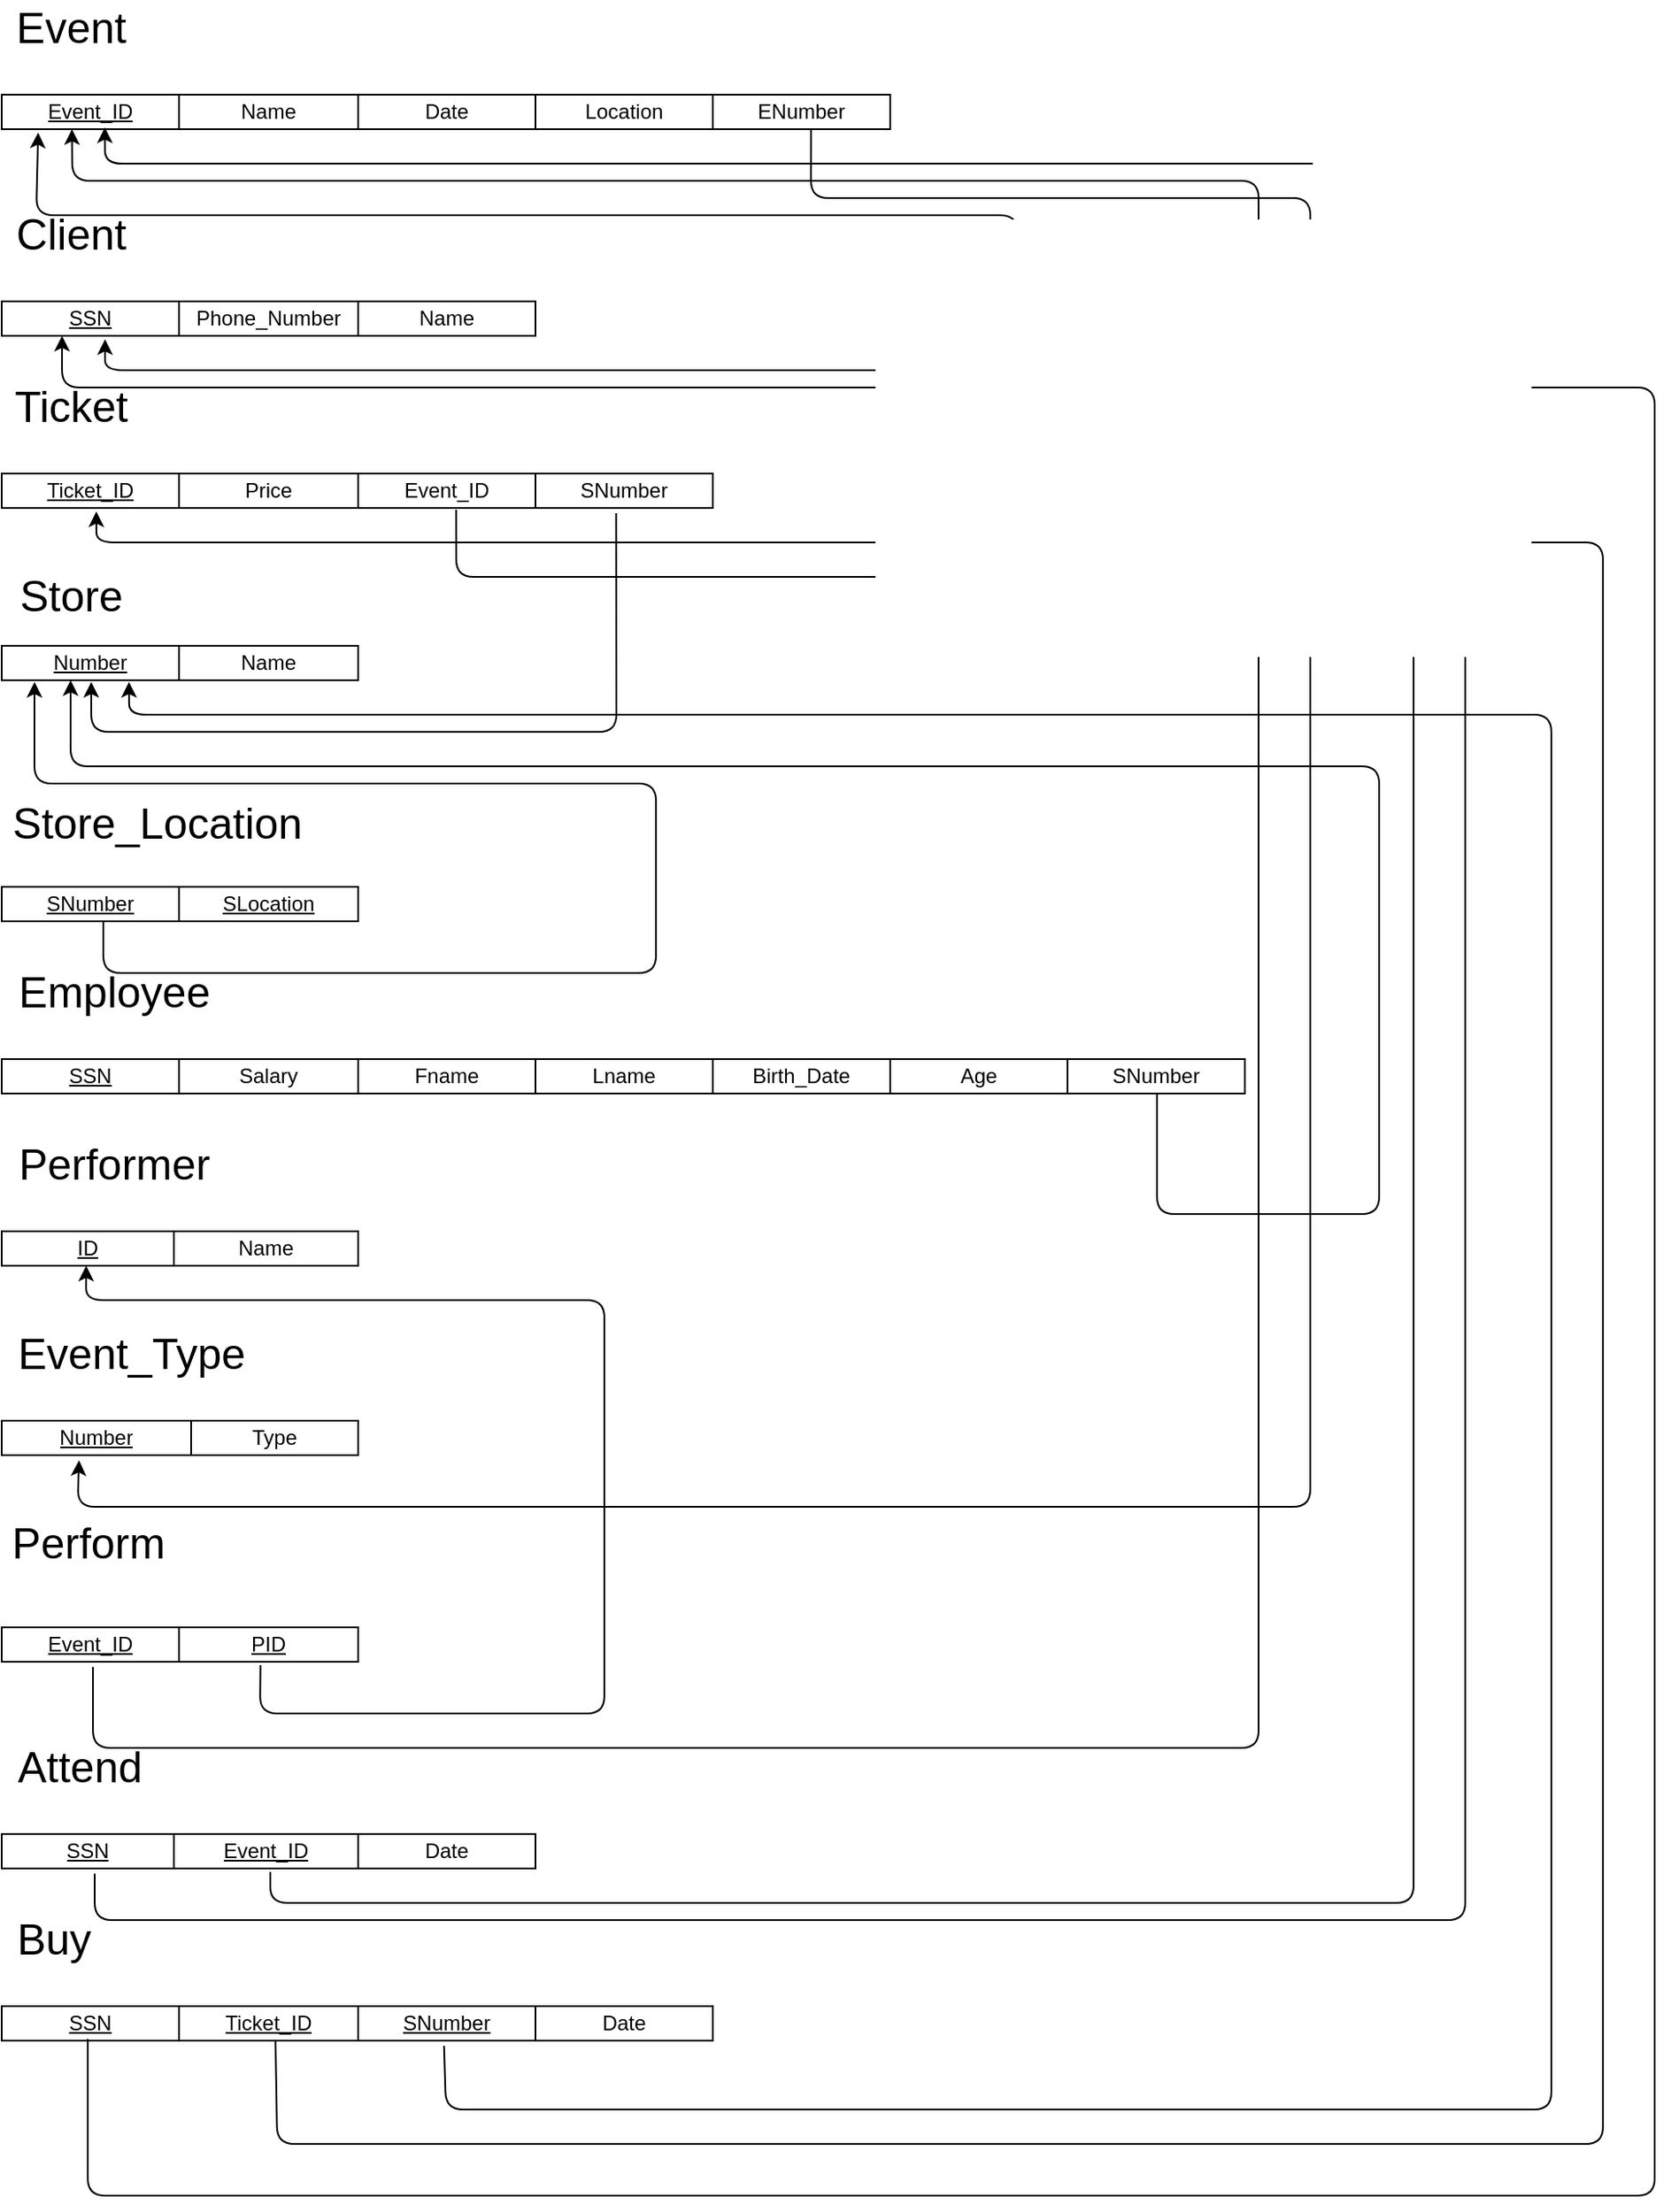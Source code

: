 <mxfile version="14.0.1" type="device"><diagram id="6LPIkk5kSC3xMi4rhNL0" name="Page-1"><mxGraphModel dx="868" dy="482" grid="1" gridSize="10" guides="0" tooltips="1" connect="1" arrows="1" fold="1" page="1" pageScale="1" pageWidth="827" pageHeight="1169" math="0" shadow="0"><root><mxCell id="0"/><mxCell id="1" parent="0"/><mxCell id="t0f5blp0N51AQPci8E_h-1" value="" style="shape=table;html=1;whiteSpace=wrap;startSize=0;container=1;collapsible=0;childLayout=tableLayout;" parent="1" vertex="1"><mxGeometry x="50" y="60" width="516" height="20" as="geometry"/></mxCell><mxCell id="t0f5blp0N51AQPci8E_h-2" value="" style="shape=partialRectangle;html=1;whiteSpace=wrap;collapsible=0;dropTarget=0;pointerEvents=0;fillColor=none;top=0;left=0;bottom=0;right=0;points=[[0,0.5],[1,0.5]];portConstraint=eastwest;" parent="t0f5blp0N51AQPci8E_h-1" vertex="1"><mxGeometry width="516" height="20" as="geometry"/></mxCell><mxCell id="t0f5blp0N51AQPci8E_h-3" value="&lt;u&gt;Event_ID&lt;/u&gt;" style="shape=partialRectangle;html=1;whiteSpace=wrap;connectable=0;fillColor=none;top=0;left=0;bottom=0;right=0;overflow=hidden;" parent="t0f5blp0N51AQPci8E_h-2" vertex="1"><mxGeometry width="103" height="20" as="geometry"/></mxCell><mxCell id="t0f5blp0N51AQPci8E_h-4" value="Name" style="shape=partialRectangle;html=1;whiteSpace=wrap;connectable=0;fillColor=none;top=0;left=0;bottom=0;right=0;overflow=hidden;" parent="t0f5blp0N51AQPci8E_h-2" vertex="1"><mxGeometry x="103" width="104" height="20" as="geometry"/></mxCell><mxCell id="t0f5blp0N51AQPci8E_h-5" value="Date" style="shape=partialRectangle;html=1;whiteSpace=wrap;connectable=0;fillColor=none;top=0;left=0;bottom=0;right=0;overflow=hidden;" parent="t0f5blp0N51AQPci8E_h-2" vertex="1"><mxGeometry x="207" width="103" height="20" as="geometry"/></mxCell><mxCell id="t0f5blp0N51AQPci8E_h-14" value="Location" style="shape=partialRectangle;html=1;whiteSpace=wrap;connectable=0;fillColor=none;top=0;left=0;bottom=0;right=0;overflow=hidden;" parent="t0f5blp0N51AQPci8E_h-2" vertex="1"><mxGeometry x="310" width="103" height="20" as="geometry"/></mxCell><mxCell id="t0f5blp0N51AQPci8E_h-15" value="ENumber" style="shape=partialRectangle;html=1;whiteSpace=wrap;connectable=0;fillColor=none;top=0;left=0;bottom=0;right=0;overflow=hidden;" parent="t0f5blp0N51AQPci8E_h-2" vertex="1"><mxGeometry x="413" width="103" height="20" as="geometry"/></mxCell><mxCell id="t0f5blp0N51AQPci8E_h-16" value="&lt;font style=&quot;font-size: 25px&quot;&gt;Event&lt;/font&gt;" style="text;html=1;align=center;verticalAlign=middle;resizable=0;points=[];autosize=1;" parent="1" vertex="1"><mxGeometry x="50" y="10" width="80" height="20" as="geometry"/></mxCell><mxCell id="t0f5blp0N51AQPci8E_h-17" value="" style="shape=table;html=1;whiteSpace=wrap;startSize=0;container=1;collapsible=0;childLayout=tableLayout;" parent="1" vertex="1"><mxGeometry x="50" y="180" width="310" height="20" as="geometry"/></mxCell><mxCell id="t0f5blp0N51AQPci8E_h-18" value="" style="shape=partialRectangle;html=1;whiteSpace=wrap;collapsible=0;dropTarget=0;pointerEvents=0;fillColor=none;top=0;left=0;bottom=0;right=0;points=[[0,0.5],[1,0.5]];portConstraint=eastwest;" parent="t0f5blp0N51AQPci8E_h-17" vertex="1"><mxGeometry width="310" height="20" as="geometry"/></mxCell><mxCell id="t0f5blp0N51AQPci8E_h-19" value="&lt;u&gt;SSN&lt;/u&gt;" style="shape=partialRectangle;html=1;whiteSpace=wrap;connectable=0;fillColor=none;top=0;left=0;bottom=0;right=0;overflow=hidden;" parent="t0f5blp0N51AQPci8E_h-18" vertex="1"><mxGeometry width="103" height="20" as="geometry"/></mxCell><mxCell id="t0f5blp0N51AQPci8E_h-20" value="Phone_Number" style="shape=partialRectangle;html=1;whiteSpace=wrap;connectable=0;fillColor=none;top=0;left=0;bottom=0;right=0;overflow=hidden;" parent="t0f5blp0N51AQPci8E_h-18" vertex="1"><mxGeometry x="103" width="104" height="20" as="geometry"/></mxCell><mxCell id="t0f5blp0N51AQPci8E_h-21" value="Name" style="shape=partialRectangle;html=1;whiteSpace=wrap;connectable=0;fillColor=none;top=0;left=0;bottom=0;right=0;overflow=hidden;" parent="t0f5blp0N51AQPci8E_h-18" vertex="1"><mxGeometry x="207" width="103" height="20" as="geometry"/></mxCell><mxCell id="t0f5blp0N51AQPci8E_h-24" value="Client" style="text;html=1;align=center;verticalAlign=middle;resizable=0;points=[];autosize=1;fontSize=25;" parent="1" vertex="1"><mxGeometry x="50" y="120" width="80" height="40" as="geometry"/></mxCell><mxCell id="t0f5blp0N51AQPci8E_h-25" value="" style="shape=partialRectangle;html=1;whiteSpace=wrap;connectable=0;fillColor=none;top=0;left=0;bottom=0;right=0;overflow=hidden;" parent="1" vertex="1"><mxGeometry x="277" y="140" width="103" height="20" as="geometry"/></mxCell><mxCell id="t0f5blp0N51AQPci8E_h-26" value="" style="shape=partialRectangle;html=1;whiteSpace=wrap;connectable=0;fillColor=none;top=0;left=0;bottom=0;right=0;overflow=hidden;" parent="1" vertex="1"><mxGeometry x="287" y="150" width="103" height="20" as="geometry"/></mxCell><mxCell id="t0f5blp0N51AQPci8E_h-27" value="" style="shape=table;html=1;whiteSpace=wrap;startSize=0;container=1;collapsible=0;childLayout=tableLayout;" parent="1" vertex="1"><mxGeometry x="50" y="280" width="413" height="20" as="geometry"/></mxCell><mxCell id="t0f5blp0N51AQPci8E_h-28" value="" style="shape=partialRectangle;html=1;whiteSpace=wrap;collapsible=0;dropTarget=0;pointerEvents=0;fillColor=none;top=0;left=0;bottom=0;right=0;points=[[0,0.5],[1,0.5]];portConstraint=eastwest;" parent="t0f5blp0N51AQPci8E_h-27" vertex="1"><mxGeometry width="413" height="20" as="geometry"/></mxCell><mxCell id="t0f5blp0N51AQPci8E_h-29" value="&lt;u&gt;Ticket_ID&lt;/u&gt;" style="shape=partialRectangle;html=1;whiteSpace=wrap;connectable=0;fillColor=none;top=0;left=0;bottom=0;right=0;overflow=hidden;" parent="t0f5blp0N51AQPci8E_h-28" vertex="1"><mxGeometry width="103" height="20" as="geometry"/></mxCell><mxCell id="t0f5blp0N51AQPci8E_h-30" value="Price" style="shape=partialRectangle;html=1;whiteSpace=wrap;connectable=0;fillColor=none;top=0;left=0;bottom=0;right=0;overflow=hidden;" parent="t0f5blp0N51AQPci8E_h-28" vertex="1"><mxGeometry x="103" width="104" height="20" as="geometry"/></mxCell><mxCell id="t0f5blp0N51AQPci8E_h-31" value="Event_ID" style="shape=partialRectangle;html=1;whiteSpace=wrap;connectable=0;fillColor=none;top=0;left=0;bottom=0;right=0;overflow=hidden;" parent="t0f5blp0N51AQPci8E_h-28" vertex="1"><mxGeometry x="207" width="103" height="20" as="geometry"/></mxCell><mxCell id="t0f5blp0N51AQPci8E_h-32" value="SNumber" style="shape=partialRectangle;html=1;whiteSpace=wrap;connectable=0;fillColor=none;top=0;left=0;bottom=0;right=0;overflow=hidden;" parent="t0f5blp0N51AQPci8E_h-28" vertex="1"><mxGeometry x="310" width="103" height="20" as="geometry"/></mxCell><mxCell id="t0f5blp0N51AQPci8E_h-34" value="Ticket" style="text;html=1;align=center;verticalAlign=middle;resizable=0;points=[];autosize=1;fontSize=25;" parent="1" vertex="1"><mxGeometry x="50" y="220" width="80" height="40" as="geometry"/></mxCell><mxCell id="t0f5blp0N51AQPci8E_h-35" value="" style="shape=table;html=1;whiteSpace=wrap;startSize=0;container=1;collapsible=0;childLayout=tableLayout;" parent="1" vertex="1"><mxGeometry x="50" y="380" width="207" height="20" as="geometry"/></mxCell><mxCell id="t0f5blp0N51AQPci8E_h-36" value="" style="shape=partialRectangle;html=1;whiteSpace=wrap;collapsible=0;dropTarget=0;pointerEvents=0;fillColor=none;top=0;left=0;bottom=0;right=0;points=[[0,0.5],[1,0.5]];portConstraint=eastwest;" parent="t0f5blp0N51AQPci8E_h-35" vertex="1"><mxGeometry width="207" height="20" as="geometry"/></mxCell><mxCell id="t0f5blp0N51AQPci8E_h-37" value="&lt;u&gt;Number&lt;/u&gt;" style="shape=partialRectangle;html=1;whiteSpace=wrap;connectable=0;fillColor=none;top=0;left=0;bottom=0;right=0;overflow=hidden;" parent="t0f5blp0N51AQPci8E_h-36" vertex="1"><mxGeometry width="103" height="20" as="geometry"/></mxCell><mxCell id="t0f5blp0N51AQPci8E_h-38" value="Name" style="shape=partialRectangle;html=1;whiteSpace=wrap;connectable=0;fillColor=none;top=0;left=0;bottom=0;right=0;overflow=hidden;" parent="t0f5blp0N51AQPci8E_h-36" vertex="1"><mxGeometry x="103" width="104" height="20" as="geometry"/></mxCell><mxCell id="t0f5blp0N51AQPci8E_h-42" value="Store" style="text;html=1;align=center;verticalAlign=middle;resizable=0;points=[];autosize=1;fontSize=25;" parent="1" vertex="1"><mxGeometry x="50" y="330" width="80" height="40" as="geometry"/></mxCell><mxCell id="t0f5blp0N51AQPci8E_h-43" value="" style="shape=table;html=1;whiteSpace=wrap;startSize=0;container=1;collapsible=0;childLayout=tableLayout;" parent="1" vertex="1"><mxGeometry x="50" y="620" width="722" height="20" as="geometry"/></mxCell><mxCell id="t0f5blp0N51AQPci8E_h-44" value="" style="shape=partialRectangle;html=1;whiteSpace=wrap;collapsible=0;dropTarget=0;pointerEvents=0;fillColor=none;top=0;left=0;bottom=0;right=0;points=[[0,0.5],[1,0.5]];portConstraint=eastwest;" parent="t0f5blp0N51AQPci8E_h-43" vertex="1"><mxGeometry width="722" height="20" as="geometry"/></mxCell><mxCell id="t0f5blp0N51AQPci8E_h-45" value="&lt;u&gt;SSN&lt;/u&gt;" style="shape=partialRectangle;html=1;whiteSpace=wrap;connectable=0;fillColor=none;top=0;left=0;bottom=0;right=0;overflow=hidden;" parent="t0f5blp0N51AQPci8E_h-44" vertex="1"><mxGeometry width="103" height="20" as="geometry"/></mxCell><mxCell id="t0f5blp0N51AQPci8E_h-46" value="Salary" style="shape=partialRectangle;html=1;whiteSpace=wrap;connectable=0;fillColor=none;top=0;left=0;bottom=0;right=0;overflow=hidden;" parent="t0f5blp0N51AQPci8E_h-44" vertex="1"><mxGeometry x="103" width="104" height="20" as="geometry"/></mxCell><mxCell id="t0f5blp0N51AQPci8E_h-47" value="Fname" style="shape=partialRectangle;html=1;whiteSpace=wrap;connectable=0;fillColor=none;top=0;left=0;bottom=0;right=0;overflow=hidden;" parent="t0f5blp0N51AQPci8E_h-44" vertex="1"><mxGeometry x="207" width="103" height="20" as="geometry"/></mxCell><mxCell id="t0f5blp0N51AQPci8E_h-48" value="Lname" style="shape=partialRectangle;html=1;whiteSpace=wrap;connectable=0;fillColor=none;top=0;left=0;bottom=0;right=0;overflow=hidden;" parent="t0f5blp0N51AQPci8E_h-44" vertex="1"><mxGeometry x="310" width="103" height="20" as="geometry"/></mxCell><mxCell id="t0f5blp0N51AQPci8E_h-49" value="Birth_Date" style="shape=partialRectangle;html=1;whiteSpace=wrap;connectable=0;fillColor=none;top=0;left=0;bottom=0;right=0;overflow=hidden;" parent="t0f5blp0N51AQPci8E_h-44" vertex="1"><mxGeometry x="413" width="103" height="20" as="geometry"/></mxCell><mxCell id="t0f5blp0N51AQPci8E_h-51" value="Age" style="shape=partialRectangle;html=1;whiteSpace=wrap;connectable=0;fillColor=none;top=0;left=0;bottom=0;right=0;overflow=hidden;" parent="t0f5blp0N51AQPci8E_h-44" vertex="1"><mxGeometry x="516" width="103" height="20" as="geometry"/></mxCell><mxCell id="t0f5blp0N51AQPci8E_h-52" value="SNumber" style="shape=partialRectangle;html=1;whiteSpace=wrap;connectable=0;fillColor=none;top=0;left=0;bottom=0;right=0;overflow=hidden;" parent="t0f5blp0N51AQPci8E_h-44" vertex="1"><mxGeometry x="619" width="103" height="20" as="geometry"/></mxCell><mxCell id="t0f5blp0N51AQPci8E_h-50" value="Employee" style="text;html=1;align=center;verticalAlign=middle;resizable=0;points=[];autosize=1;fontSize=25;" parent="1" vertex="1"><mxGeometry x="50" y="560" width="130" height="40" as="geometry"/></mxCell><mxCell id="t0f5blp0N51AQPci8E_h-54" value="" style="shape=table;html=1;whiteSpace=wrap;startSize=0;container=1;collapsible=0;childLayout=tableLayout;" parent="1" vertex="1"><mxGeometry x="50" y="720" width="207" height="20" as="geometry"/></mxCell><mxCell id="t0f5blp0N51AQPci8E_h-55" value="" style="shape=partialRectangle;html=1;whiteSpace=wrap;collapsible=0;dropTarget=0;pointerEvents=0;fillColor=none;top=0;left=0;bottom=0;right=0;points=[[0,0.5],[1,0.5]];portConstraint=eastwest;" parent="t0f5blp0N51AQPci8E_h-54" vertex="1"><mxGeometry width="207" height="20" as="geometry"/></mxCell><mxCell id="t0f5blp0N51AQPci8E_h-56" value="&lt;u&gt;ID&lt;/u&gt;" style="shape=partialRectangle;html=1;whiteSpace=wrap;connectable=0;fillColor=none;top=0;left=0;bottom=0;right=0;overflow=hidden;" parent="t0f5blp0N51AQPci8E_h-55" vertex="1"><mxGeometry width="100" height="20" as="geometry"/></mxCell><mxCell id="t0f5blp0N51AQPci8E_h-57" value="Name" style="shape=partialRectangle;html=1;whiteSpace=wrap;connectable=0;fillColor=none;top=0;left=0;bottom=0;right=0;overflow=hidden;" parent="t0f5blp0N51AQPci8E_h-55" vertex="1"><mxGeometry x="100" width="107" height="20" as="geometry"/></mxCell><mxCell id="t0f5blp0N51AQPci8E_h-61" value="Performer" style="text;html=1;align=center;verticalAlign=middle;resizable=0;points=[];autosize=1;fontSize=25;" parent="1" vertex="1"><mxGeometry x="50" y="660" width="130" height="40" as="geometry"/></mxCell><mxCell id="t0f5blp0N51AQPci8E_h-62" value="" style="shape=table;html=1;whiteSpace=wrap;startSize=0;container=1;collapsible=0;childLayout=tableLayout;" parent="1" vertex="1"><mxGeometry x="50" y="950" width="207" height="20" as="geometry"/></mxCell><mxCell id="t0f5blp0N51AQPci8E_h-63" value="" style="shape=partialRectangle;html=1;whiteSpace=wrap;collapsible=0;dropTarget=0;pointerEvents=0;fillColor=none;top=0;left=0;bottom=0;right=0;points=[[0,0.5],[1,0.5]];portConstraint=eastwest;" parent="t0f5blp0N51AQPci8E_h-62" vertex="1"><mxGeometry width="207" height="20" as="geometry"/></mxCell><mxCell id="t0f5blp0N51AQPci8E_h-64" value="&lt;u&gt;Event_ID&lt;/u&gt;" style="shape=partialRectangle;html=1;whiteSpace=wrap;connectable=0;fillColor=none;top=0;left=0;bottom=0;right=0;overflow=hidden;" parent="t0f5blp0N51AQPci8E_h-63" vertex="1"><mxGeometry width="103" height="20" as="geometry"/></mxCell><mxCell id="t0f5blp0N51AQPci8E_h-65" value="&lt;u&gt;PID&lt;/u&gt;" style="shape=partialRectangle;html=1;whiteSpace=wrap;connectable=0;fillColor=none;top=0;left=0;bottom=0;right=0;overflow=hidden;" parent="t0f5blp0N51AQPci8E_h-63" vertex="1"><mxGeometry x="103" width="104" height="20" as="geometry"/></mxCell><mxCell id="t0f5blp0N51AQPci8E_h-69" value="" style="shape=table;html=1;whiteSpace=wrap;startSize=0;container=1;collapsible=0;childLayout=tableLayout;" parent="1" vertex="1"><mxGeometry x="50" y="830" width="207" height="20" as="geometry"/></mxCell><mxCell id="t0f5blp0N51AQPci8E_h-70" value="" style="shape=partialRectangle;html=1;whiteSpace=wrap;collapsible=0;dropTarget=0;pointerEvents=0;fillColor=none;top=0;left=0;bottom=0;right=0;points=[[0,0.5],[1,0.5]];portConstraint=eastwest;" parent="t0f5blp0N51AQPci8E_h-69" vertex="1"><mxGeometry width="207" height="20" as="geometry"/></mxCell><mxCell id="t0f5blp0N51AQPci8E_h-71" value="&lt;u&gt;Number&lt;/u&gt;" style="shape=partialRectangle;html=1;whiteSpace=wrap;connectable=0;fillColor=none;top=0;left=0;bottom=0;right=0;overflow=hidden;" parent="t0f5blp0N51AQPci8E_h-70" vertex="1"><mxGeometry width="110" height="20" as="geometry"/></mxCell><mxCell id="t0f5blp0N51AQPci8E_h-72" value="Type" style="shape=partialRectangle;html=1;whiteSpace=wrap;connectable=0;fillColor=none;top=0;left=0;bottom=0;right=0;overflow=hidden;" parent="t0f5blp0N51AQPci8E_h-70" vertex="1"><mxGeometry x="110" width="97" height="20" as="geometry"/></mxCell><mxCell id="t0f5blp0N51AQPci8E_h-76" value="Event_Type" style="text;html=1;align=center;verticalAlign=middle;resizable=0;points=[];autosize=1;fontSize=25;" parent="1" vertex="1"><mxGeometry x="50" y="770" width="150" height="40" as="geometry"/></mxCell><mxCell id="t0f5blp0N51AQPci8E_h-78" value="" style="shape=table;html=1;whiteSpace=wrap;startSize=0;container=1;collapsible=0;childLayout=tableLayout;" parent="1" vertex="1"><mxGeometry x="50" y="1170" width="413" height="20" as="geometry"/></mxCell><mxCell id="t0f5blp0N51AQPci8E_h-79" value="" style="shape=partialRectangle;html=1;whiteSpace=wrap;collapsible=0;dropTarget=0;pointerEvents=0;fillColor=none;top=0;left=0;bottom=0;right=0;points=[[0,0.5],[1,0.5]];portConstraint=eastwest;" parent="t0f5blp0N51AQPci8E_h-78" vertex="1"><mxGeometry width="413" height="20" as="geometry"/></mxCell><mxCell id="t0f5blp0N51AQPci8E_h-80" value="&lt;u&gt;SSN&lt;/u&gt;" style="shape=partialRectangle;html=1;whiteSpace=wrap;connectable=0;fillColor=none;top=0;left=0;bottom=0;right=0;overflow=hidden;" parent="t0f5blp0N51AQPci8E_h-79" vertex="1"><mxGeometry width="103" height="20" as="geometry"/></mxCell><mxCell id="t0f5blp0N51AQPci8E_h-81" value="&lt;u&gt;Ticket_ID&lt;/u&gt;" style="shape=partialRectangle;html=1;whiteSpace=wrap;connectable=0;fillColor=none;top=0;left=0;bottom=0;right=0;overflow=hidden;" parent="t0f5blp0N51AQPci8E_h-79" vertex="1"><mxGeometry x="103" width="104" height="20" as="geometry"/></mxCell><mxCell id="t0f5blp0N51AQPci8E_h-82" value="&lt;u&gt;SNumber&lt;/u&gt;" style="shape=partialRectangle;html=1;whiteSpace=wrap;connectable=0;fillColor=none;top=0;left=0;bottom=0;right=0;overflow=hidden;" parent="t0f5blp0N51AQPci8E_h-79" vertex="1"><mxGeometry x="207" width="103" height="20" as="geometry"/></mxCell><mxCell id="t0f5blp0N51AQPci8E_h-83" value="Date" style="shape=partialRectangle;html=1;whiteSpace=wrap;connectable=0;fillColor=none;top=0;left=0;bottom=0;right=0;overflow=hidden;" parent="t0f5blp0N51AQPci8E_h-79" vertex="1"><mxGeometry x="310" width="103" height="20" as="geometry"/></mxCell><mxCell id="t0f5blp0N51AQPci8E_h-85" value="" style="shape=table;html=1;whiteSpace=wrap;startSize=0;container=1;collapsible=0;childLayout=tableLayout;" parent="1" vertex="1"><mxGeometry x="50" y="1070" width="310" height="20" as="geometry"/></mxCell><mxCell id="t0f5blp0N51AQPci8E_h-86" value="" style="shape=partialRectangle;html=1;whiteSpace=wrap;collapsible=0;dropTarget=0;pointerEvents=0;fillColor=none;top=0;left=0;bottom=0;right=0;points=[[0,0.5],[1,0.5]];portConstraint=eastwest;" parent="t0f5blp0N51AQPci8E_h-85" vertex="1"><mxGeometry width="310" height="20" as="geometry"/></mxCell><mxCell id="t0f5blp0N51AQPci8E_h-87" value="&lt;u&gt;SSN&lt;/u&gt;" style="shape=partialRectangle;html=1;whiteSpace=wrap;connectable=0;fillColor=none;top=0;left=0;bottom=0;right=0;overflow=hidden;" parent="t0f5blp0N51AQPci8E_h-86" vertex="1"><mxGeometry width="100" height="20" as="geometry"/></mxCell><mxCell id="t0f5blp0N51AQPci8E_h-88" value="&lt;u&gt;Event_ID&lt;/u&gt;" style="shape=partialRectangle;html=1;whiteSpace=wrap;connectable=0;fillColor=none;top=0;left=0;bottom=0;right=0;overflow=hidden;" parent="t0f5blp0N51AQPci8E_h-86" vertex="1"><mxGeometry x="100" width="107" height="20" as="geometry"/></mxCell><mxCell id="t0f5blp0N51AQPci8E_h-89" value="Date" style="shape=partialRectangle;html=1;whiteSpace=wrap;connectable=0;fillColor=none;top=0;left=0;bottom=0;right=0;overflow=hidden;" parent="t0f5blp0N51AQPci8E_h-86" vertex="1"><mxGeometry x="207" width="103" height="20" as="geometry"/></mxCell><mxCell id="t0f5blp0N51AQPci8E_h-77" value="" style="endArrow=classic;html=1;fontSize=25;exitX=0.911;exitY=1;exitDx=0;exitDy=0;exitPerimeter=0;entryX=0.217;entryY=1.15;entryDx=0;entryDy=0;entryPerimeter=0;" parent="1" source="t0f5blp0N51AQPci8E_h-2" target="t0f5blp0N51AQPci8E_h-70" edge="1"><mxGeometry width="50" height="50" relative="1" as="geometry"><mxPoint x="521" y="85" as="sourcePoint"/><mxPoint x="92" y="770" as="targetPoint"/><Array as="points"><mxPoint x="520" y="120"/><mxPoint x="810" y="120"/><mxPoint x="810" y="880"/><mxPoint x="94" y="880"/></Array></mxGeometry></mxCell><mxCell id="t0f5blp0N51AQPci8E_h-94" value="" style="endArrow=classic;html=1;fontSize=25;exitX=0.639;exitY=1.05;exitDx=0;exitDy=0;exitPerimeter=0;entryX=0.041;entryY=1.1;entryDx=0;entryDy=0;entryPerimeter=0;" parent="1" source="t0f5blp0N51AQPci8E_h-28" target="t0f5blp0N51AQPci8E_h-2" edge="1"><mxGeometry width="50" height="50" relative="1" as="geometry"><mxPoint x="390" y="290" as="sourcePoint"/><mxPoint x="70" y="83" as="targetPoint"/><Array as="points"><mxPoint x="314" y="340"/><mxPoint x="640" y="340"/><mxPoint x="640" y="130"/><mxPoint x="70" y="130"/></Array></mxGeometry></mxCell><mxCell id="t0f5blp0N51AQPci8E_h-95" value="" style="endArrow=classic;html=1;fontSize=25;exitX=0.864;exitY=1.15;exitDx=0;exitDy=0;exitPerimeter=0;" parent="1" source="t0f5blp0N51AQPci8E_h-28" edge="1"><mxGeometry width="50" height="50" relative="1" as="geometry"><mxPoint x="390" y="460" as="sourcePoint"/><mxPoint x="102" y="401" as="targetPoint"/><Array as="points"><mxPoint x="407" y="430"/><mxPoint x="102" y="430"/></Array></mxGeometry></mxCell><mxCell id="t0f5blp0N51AQPci8E_h-97" value="" style="endArrow=classic;html=1;fontSize=25;" parent="1" edge="1"><mxGeometry width="50" height="50" relative="1" as="geometry"><mxPoint x="721" y="640" as="sourcePoint"/><mxPoint x="90" y="400" as="targetPoint"/><Array as="points"><mxPoint x="721" y="710"/><mxPoint x="850" y="710"/><mxPoint x="850" y="450"/><mxPoint x="90" y="450"/></Array></mxGeometry></mxCell><mxCell id="t0f5blp0N51AQPci8E_h-98" value="Perform" style="text;html=1;align=center;verticalAlign=middle;resizable=0;points=[];autosize=1;fontSize=25;" parent="1" vertex="1"><mxGeometry x="50" y="880" width="100" height="40" as="geometry"/></mxCell><mxCell id="t0f5blp0N51AQPci8E_h-99" value="" style="endArrow=classic;html=1;fontSize=25;exitX=0.256;exitY=1.15;exitDx=0;exitDy=0;exitPerimeter=0;entryX=0.079;entryY=1;entryDx=0;entryDy=0;entryPerimeter=0;" parent="1" source="t0f5blp0N51AQPci8E_h-63" target="t0f5blp0N51AQPci8E_h-2" edge="1"><mxGeometry width="50" height="50" relative="1" as="geometry"><mxPoint x="390" y="810" as="sourcePoint"/><mxPoint x="150" y="90" as="targetPoint"/><Array as="points"><mxPoint x="103" y="1020"/><mxPoint x="780" y="1020"/><mxPoint x="780" y="110"/><mxPoint x="91" y="110"/></Array></mxGeometry></mxCell><mxCell id="t0f5blp0N51AQPci8E_h-102" value="" style="endArrow=classic;html=1;fontSize=25;entryX=0.237;entryY=1;entryDx=0;entryDy=0;entryPerimeter=0;exitX=0.726;exitY=1.1;exitDx=0;exitDy=0;exitPerimeter=0;" parent="1" source="t0f5blp0N51AQPci8E_h-63" target="t0f5blp0N51AQPci8E_h-55" edge="1"><mxGeometry width="50" height="50" relative="1" as="geometry"><mxPoint x="200" y="980" as="sourcePoint"/><mxPoint x="390" y="670" as="targetPoint"/><Array as="points"><mxPoint x="200" y="1000"/><mxPoint x="400" y="1000"/><mxPoint x="400" y="760"/><mxPoint x="99" y="760"/></Array></mxGeometry></mxCell><mxCell id="t0f5blp0N51AQPci8E_h-103" value="Attend" style="text;html=1;align=center;verticalAlign=middle;resizable=0;points=[];autosize=1;fontSize=25;" parent="1" vertex="1"><mxGeometry x="50" y="1010" width="90" height="40" as="geometry"/></mxCell><mxCell id="t0f5blp0N51AQPci8E_h-104" value="" style="endArrow=classic;html=1;fontSize=25;" parent="1" edge="1"><mxGeometry width="50" height="50" relative="1" as="geometry"><mxPoint x="104" y="1093" as="sourcePoint"/><mxPoint x="110" y="202" as="targetPoint"/><Array as="points"><mxPoint x="104" y="1120"/><mxPoint x="900" y="1120"/><mxPoint x="900" y="220"/><mxPoint x="110" y="220"/></Array></mxGeometry></mxCell><mxCell id="t0f5blp0N51AQPci8E_h-105" value="" style="endArrow=classic;html=1;fontSize=25;entryX=0.116;entryY=0.95;entryDx=0;entryDy=0;entryPerimeter=0;" parent="1" target="t0f5blp0N51AQPci8E_h-2" edge="1"><mxGeometry width="50" height="50" relative="1" as="geometry"><mxPoint x="206" y="1092" as="sourcePoint"/><mxPoint x="120" y="40" as="targetPoint"/><Array as="points"><mxPoint x="206" y="1110"/><mxPoint x="870" y="1110"/><mxPoint x="870" y="100"/><mxPoint x="110" y="100"/></Array></mxGeometry></mxCell><mxCell id="t0f5blp0N51AQPci8E_h-106" value="Buy" style="text;html=1;align=center;verticalAlign=middle;resizable=0;points=[];autosize=1;fontSize=25;" parent="1" vertex="1"><mxGeometry x="50" y="1110" width="60" height="40" as="geometry"/></mxCell><mxCell id="t0f5blp0N51AQPci8E_h-107" value="" style="endArrow=classic;html=1;fontSize=25;entryX=0.113;entryY=1;entryDx=0;entryDy=0;entryPerimeter=0;" parent="1" target="t0f5blp0N51AQPci8E_h-18" edge="1"><mxGeometry width="50" height="50" relative="1" as="geometry"><mxPoint x="100" y="1189" as="sourcePoint"/><mxPoint x="490" y="230" as="targetPoint"/><Array as="points"><mxPoint x="100" y="1280"/><mxPoint x="1010" y="1280"/><mxPoint x="1010" y="230"/><mxPoint x="85" y="230"/></Array></mxGeometry></mxCell><mxCell id="t0f5blp0N51AQPci8E_h-108" value="" style="endArrow=classic;html=1;fontSize=25;exitX=0.385;exitY=1;exitDx=0;exitDy=0;exitPerimeter=0;entryX=0.133;entryY=1.1;entryDx=0;entryDy=0;entryPerimeter=0;" parent="1" source="t0f5blp0N51AQPci8E_h-79" target="t0f5blp0N51AQPci8E_h-28" edge="1"><mxGeometry width="50" height="50" relative="1" as="geometry"><mxPoint x="250" y="1110" as="sourcePoint"/><mxPoint x="920" y="920" as="targetPoint"/><Array as="points"><mxPoint x="210" y="1250"/><mxPoint x="980" y="1250"/><mxPoint x="980" y="320"/><mxPoint x="105" y="320"/></Array></mxGeometry></mxCell><mxCell id="t0f5blp0N51AQPci8E_h-109" value="" style="endArrow=classic;html=1;fontSize=25;exitX=0.622;exitY=1.15;exitDx=0;exitDy=0;exitPerimeter=0;entryX=0.357;entryY=1.05;entryDx=0;entryDy=0;entryPerimeter=0;" parent="1" source="t0f5blp0N51AQPci8E_h-79" target="t0f5blp0N51AQPci8E_h-36" edge="1"><mxGeometry width="50" height="50" relative="1" as="geometry"><mxPoint x="400" y="1060" as="sourcePoint"/><mxPoint x="200" y="460" as="targetPoint"/><Array as="points"><mxPoint x="308" y="1230"/><mxPoint x="950" y="1230"/><mxPoint x="950" y="420"/><mxPoint x="124" y="420"/></Array></mxGeometry></mxCell><mxCell id="t0f5blp0N51AQPci8E_h-110" value="Store_Location" style="text;html=1;align=center;verticalAlign=middle;resizable=0;points=[];autosize=1;fontSize=25;" parent="1" vertex="1"><mxGeometry x="50" y="462" width="180" height="40" as="geometry"/></mxCell><mxCell id="t0f5blp0N51AQPci8E_h-111" value="" style="shape=table;html=1;whiteSpace=wrap;startSize=0;container=1;collapsible=0;childLayout=tableLayout;" parent="1" vertex="1"><mxGeometry x="50" y="520" width="207" height="20" as="geometry"/></mxCell><mxCell id="t0f5blp0N51AQPci8E_h-112" value="" style="shape=partialRectangle;html=1;whiteSpace=wrap;collapsible=0;dropTarget=0;pointerEvents=0;fillColor=none;top=0;left=0;bottom=0;right=0;points=[[0,0.5],[1,0.5]];portConstraint=eastwest;" parent="t0f5blp0N51AQPci8E_h-111" vertex="1"><mxGeometry width="207" height="20" as="geometry"/></mxCell><mxCell id="t0f5blp0N51AQPci8E_h-113" value="&lt;u&gt;SNumber&lt;/u&gt;" style="shape=partialRectangle;html=1;whiteSpace=wrap;connectable=0;fillColor=none;top=0;left=0;bottom=0;right=0;overflow=hidden;" parent="t0f5blp0N51AQPci8E_h-112" vertex="1"><mxGeometry width="103" height="20" as="geometry"/></mxCell><mxCell id="t0f5blp0N51AQPci8E_h-114" value="&lt;u&gt;SLocation&lt;/u&gt;" style="shape=partialRectangle;html=1;whiteSpace=wrap;connectable=0;fillColor=none;top=0;left=0;bottom=0;right=0;overflow=hidden;" parent="t0f5blp0N51AQPci8E_h-112" vertex="1"><mxGeometry x="103" width="104" height="20" as="geometry"/></mxCell><mxCell id="t0f5blp0N51AQPci8E_h-116" value="" style="endArrow=classic;html=1;fontSize=25;entryX=0.092;entryY=1.05;entryDx=0;entryDy=0;entryPerimeter=0;" parent="1" target="t0f5blp0N51AQPci8E_h-36" edge="1"><mxGeometry width="50" height="50" relative="1" as="geometry"><mxPoint x="109" y="540" as="sourcePoint"/><mxPoint x="60" y="410" as="targetPoint"/><Array as="points"><mxPoint x="109" y="570"/><mxPoint x="430" y="570"/><mxPoint x="430" y="460"/><mxPoint x="69" y="460"/></Array></mxGeometry></mxCell></root></mxGraphModel></diagram></mxfile>
